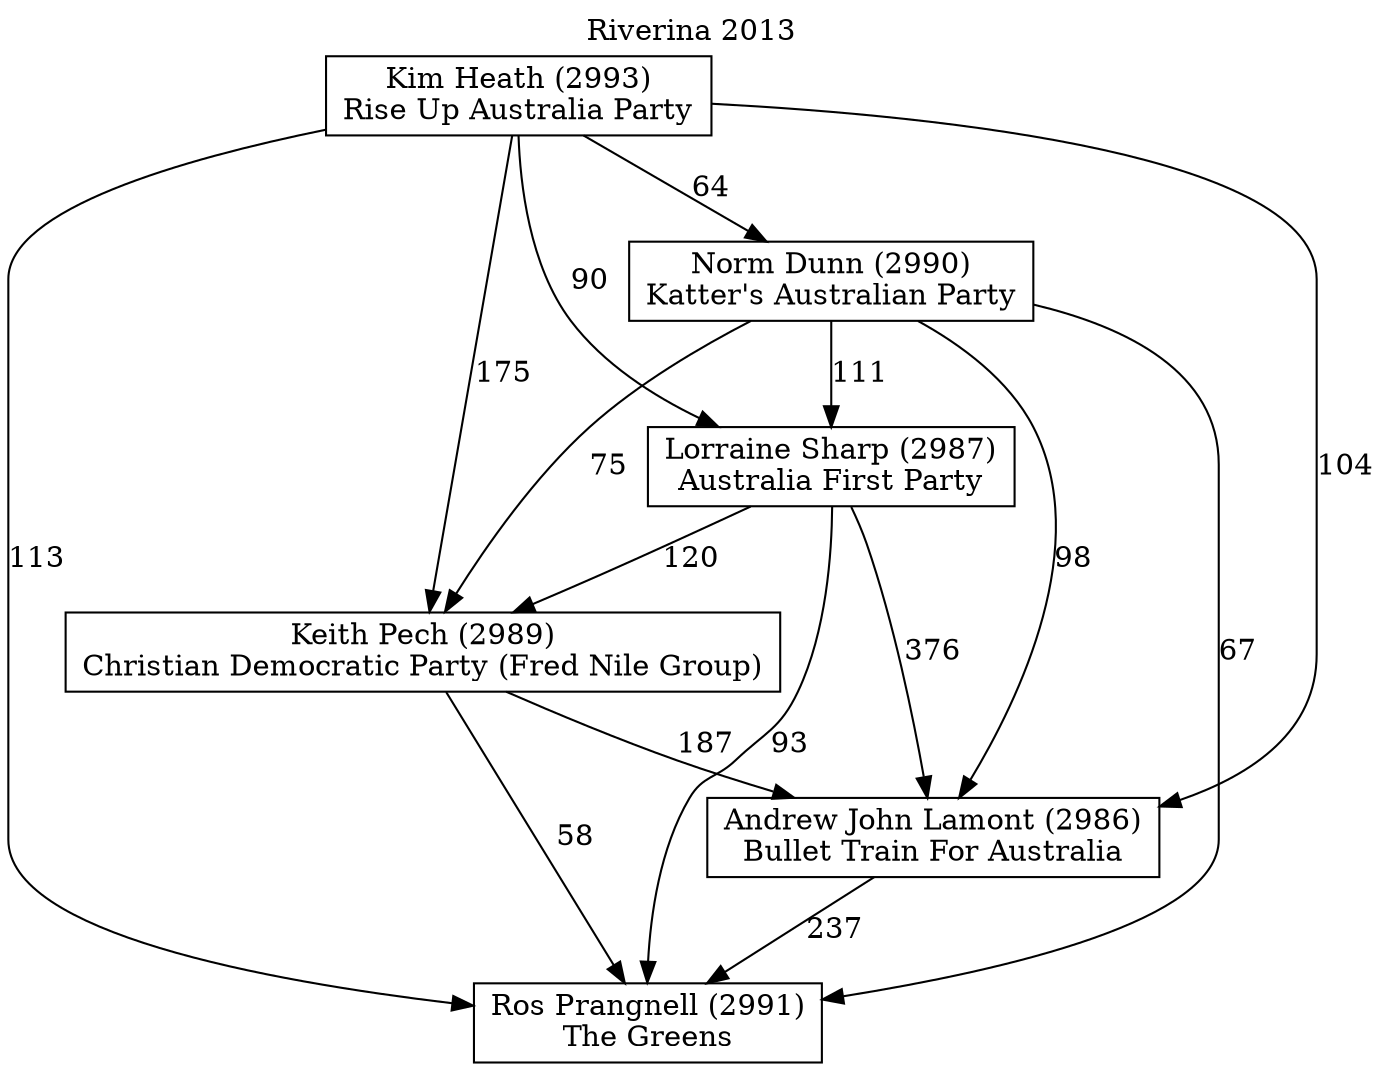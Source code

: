 // House preference flow
digraph "Ros Prangnell (2991)_Riverina_2013" {
	graph [label="Riverina 2013" labelloc=t mclimit=10]
	node [shape=box]
	"Ros Prangnell (2991)" [label="Ros Prangnell (2991)
The Greens"]
	"Andrew John Lamont (2986)" [label="Andrew John Lamont (2986)
Bullet Train For Australia"]
	"Keith Pech (2989)" [label="Keith Pech (2989)
Christian Democratic Party (Fred Nile Group)"]
	"Lorraine Sharp (2987)" [label="Lorraine Sharp (2987)
Australia First Party"]
	"Norm Dunn (2990)" [label="Norm Dunn (2990)
Katter's Australian Party"]
	"Kim Heath (2993)" [label="Kim Heath (2993)
Rise Up Australia Party"]
	"Ros Prangnell (2991)" [label="Ros Prangnell (2991)
The Greens"]
	"Keith Pech (2989)" [label="Keith Pech (2989)
Christian Democratic Party (Fred Nile Group)"]
	"Lorraine Sharp (2987)" [label="Lorraine Sharp (2987)
Australia First Party"]
	"Norm Dunn (2990)" [label="Norm Dunn (2990)
Katter's Australian Party"]
	"Kim Heath (2993)" [label="Kim Heath (2993)
Rise Up Australia Party"]
	"Ros Prangnell (2991)" [label="Ros Prangnell (2991)
The Greens"]
	"Lorraine Sharp (2987)" [label="Lorraine Sharp (2987)
Australia First Party"]
	"Norm Dunn (2990)" [label="Norm Dunn (2990)
Katter's Australian Party"]
	"Kim Heath (2993)" [label="Kim Heath (2993)
Rise Up Australia Party"]
	"Ros Prangnell (2991)" [label="Ros Prangnell (2991)
The Greens"]
	"Norm Dunn (2990)" [label="Norm Dunn (2990)
Katter's Australian Party"]
	"Kim Heath (2993)" [label="Kim Heath (2993)
Rise Up Australia Party"]
	"Ros Prangnell (2991)" [label="Ros Prangnell (2991)
The Greens"]
	"Kim Heath (2993)" [label="Kim Heath (2993)
Rise Up Australia Party"]
	"Kim Heath (2993)" [label="Kim Heath (2993)
Rise Up Australia Party"]
	"Norm Dunn (2990)" [label="Norm Dunn (2990)
Katter's Australian Party"]
	"Kim Heath (2993)" [label="Kim Heath (2993)
Rise Up Australia Party"]
	"Kim Heath (2993)" [label="Kim Heath (2993)
Rise Up Australia Party"]
	"Lorraine Sharp (2987)" [label="Lorraine Sharp (2987)
Australia First Party"]
	"Norm Dunn (2990)" [label="Norm Dunn (2990)
Katter's Australian Party"]
	"Kim Heath (2993)" [label="Kim Heath (2993)
Rise Up Australia Party"]
	"Lorraine Sharp (2987)" [label="Lorraine Sharp (2987)
Australia First Party"]
	"Kim Heath (2993)" [label="Kim Heath (2993)
Rise Up Australia Party"]
	"Kim Heath (2993)" [label="Kim Heath (2993)
Rise Up Australia Party"]
	"Norm Dunn (2990)" [label="Norm Dunn (2990)
Katter's Australian Party"]
	"Kim Heath (2993)" [label="Kim Heath (2993)
Rise Up Australia Party"]
	"Kim Heath (2993)" [label="Kim Heath (2993)
Rise Up Australia Party"]
	"Keith Pech (2989)" [label="Keith Pech (2989)
Christian Democratic Party (Fred Nile Group)"]
	"Lorraine Sharp (2987)" [label="Lorraine Sharp (2987)
Australia First Party"]
	"Norm Dunn (2990)" [label="Norm Dunn (2990)
Katter's Australian Party"]
	"Kim Heath (2993)" [label="Kim Heath (2993)
Rise Up Australia Party"]
	"Keith Pech (2989)" [label="Keith Pech (2989)
Christian Democratic Party (Fred Nile Group)"]
	"Norm Dunn (2990)" [label="Norm Dunn (2990)
Katter's Australian Party"]
	"Kim Heath (2993)" [label="Kim Heath (2993)
Rise Up Australia Party"]
	"Keith Pech (2989)" [label="Keith Pech (2989)
Christian Democratic Party (Fred Nile Group)"]
	"Kim Heath (2993)" [label="Kim Heath (2993)
Rise Up Australia Party"]
	"Kim Heath (2993)" [label="Kim Heath (2993)
Rise Up Australia Party"]
	"Norm Dunn (2990)" [label="Norm Dunn (2990)
Katter's Australian Party"]
	"Kim Heath (2993)" [label="Kim Heath (2993)
Rise Up Australia Party"]
	"Kim Heath (2993)" [label="Kim Heath (2993)
Rise Up Australia Party"]
	"Lorraine Sharp (2987)" [label="Lorraine Sharp (2987)
Australia First Party"]
	"Norm Dunn (2990)" [label="Norm Dunn (2990)
Katter's Australian Party"]
	"Kim Heath (2993)" [label="Kim Heath (2993)
Rise Up Australia Party"]
	"Lorraine Sharp (2987)" [label="Lorraine Sharp (2987)
Australia First Party"]
	"Kim Heath (2993)" [label="Kim Heath (2993)
Rise Up Australia Party"]
	"Kim Heath (2993)" [label="Kim Heath (2993)
Rise Up Australia Party"]
	"Norm Dunn (2990)" [label="Norm Dunn (2990)
Katter's Australian Party"]
	"Kim Heath (2993)" [label="Kim Heath (2993)
Rise Up Australia Party"]
	"Kim Heath (2993)" [label="Kim Heath (2993)
Rise Up Australia Party"]
	"Andrew John Lamont (2986)" [label="Andrew John Lamont (2986)
Bullet Train For Australia"]
	"Keith Pech (2989)" [label="Keith Pech (2989)
Christian Democratic Party (Fred Nile Group)"]
	"Lorraine Sharp (2987)" [label="Lorraine Sharp (2987)
Australia First Party"]
	"Norm Dunn (2990)" [label="Norm Dunn (2990)
Katter's Australian Party"]
	"Kim Heath (2993)" [label="Kim Heath (2993)
Rise Up Australia Party"]
	"Andrew John Lamont (2986)" [label="Andrew John Lamont (2986)
Bullet Train For Australia"]
	"Lorraine Sharp (2987)" [label="Lorraine Sharp (2987)
Australia First Party"]
	"Norm Dunn (2990)" [label="Norm Dunn (2990)
Katter's Australian Party"]
	"Kim Heath (2993)" [label="Kim Heath (2993)
Rise Up Australia Party"]
	"Andrew John Lamont (2986)" [label="Andrew John Lamont (2986)
Bullet Train For Australia"]
	"Norm Dunn (2990)" [label="Norm Dunn (2990)
Katter's Australian Party"]
	"Kim Heath (2993)" [label="Kim Heath (2993)
Rise Up Australia Party"]
	"Andrew John Lamont (2986)" [label="Andrew John Lamont (2986)
Bullet Train For Australia"]
	"Kim Heath (2993)" [label="Kim Heath (2993)
Rise Up Australia Party"]
	"Kim Heath (2993)" [label="Kim Heath (2993)
Rise Up Australia Party"]
	"Norm Dunn (2990)" [label="Norm Dunn (2990)
Katter's Australian Party"]
	"Kim Heath (2993)" [label="Kim Heath (2993)
Rise Up Australia Party"]
	"Kim Heath (2993)" [label="Kim Heath (2993)
Rise Up Australia Party"]
	"Lorraine Sharp (2987)" [label="Lorraine Sharp (2987)
Australia First Party"]
	"Norm Dunn (2990)" [label="Norm Dunn (2990)
Katter's Australian Party"]
	"Kim Heath (2993)" [label="Kim Heath (2993)
Rise Up Australia Party"]
	"Lorraine Sharp (2987)" [label="Lorraine Sharp (2987)
Australia First Party"]
	"Kim Heath (2993)" [label="Kim Heath (2993)
Rise Up Australia Party"]
	"Kim Heath (2993)" [label="Kim Heath (2993)
Rise Up Australia Party"]
	"Norm Dunn (2990)" [label="Norm Dunn (2990)
Katter's Australian Party"]
	"Kim Heath (2993)" [label="Kim Heath (2993)
Rise Up Australia Party"]
	"Kim Heath (2993)" [label="Kim Heath (2993)
Rise Up Australia Party"]
	"Keith Pech (2989)" [label="Keith Pech (2989)
Christian Democratic Party (Fred Nile Group)"]
	"Lorraine Sharp (2987)" [label="Lorraine Sharp (2987)
Australia First Party"]
	"Norm Dunn (2990)" [label="Norm Dunn (2990)
Katter's Australian Party"]
	"Kim Heath (2993)" [label="Kim Heath (2993)
Rise Up Australia Party"]
	"Keith Pech (2989)" [label="Keith Pech (2989)
Christian Democratic Party (Fred Nile Group)"]
	"Norm Dunn (2990)" [label="Norm Dunn (2990)
Katter's Australian Party"]
	"Kim Heath (2993)" [label="Kim Heath (2993)
Rise Up Australia Party"]
	"Keith Pech (2989)" [label="Keith Pech (2989)
Christian Democratic Party (Fred Nile Group)"]
	"Kim Heath (2993)" [label="Kim Heath (2993)
Rise Up Australia Party"]
	"Kim Heath (2993)" [label="Kim Heath (2993)
Rise Up Australia Party"]
	"Norm Dunn (2990)" [label="Norm Dunn (2990)
Katter's Australian Party"]
	"Kim Heath (2993)" [label="Kim Heath (2993)
Rise Up Australia Party"]
	"Kim Heath (2993)" [label="Kim Heath (2993)
Rise Up Australia Party"]
	"Lorraine Sharp (2987)" [label="Lorraine Sharp (2987)
Australia First Party"]
	"Norm Dunn (2990)" [label="Norm Dunn (2990)
Katter's Australian Party"]
	"Kim Heath (2993)" [label="Kim Heath (2993)
Rise Up Australia Party"]
	"Lorraine Sharp (2987)" [label="Lorraine Sharp (2987)
Australia First Party"]
	"Kim Heath (2993)" [label="Kim Heath (2993)
Rise Up Australia Party"]
	"Kim Heath (2993)" [label="Kim Heath (2993)
Rise Up Australia Party"]
	"Norm Dunn (2990)" [label="Norm Dunn (2990)
Katter's Australian Party"]
	"Kim Heath (2993)" [label="Kim Heath (2993)
Rise Up Australia Party"]
	"Kim Heath (2993)" [label="Kim Heath (2993)
Rise Up Australia Party"]
	"Andrew John Lamont (2986)" -> "Ros Prangnell (2991)" [label=237]
	"Keith Pech (2989)" -> "Andrew John Lamont (2986)" [label=187]
	"Lorraine Sharp (2987)" -> "Keith Pech (2989)" [label=120]
	"Norm Dunn (2990)" -> "Lorraine Sharp (2987)" [label=111]
	"Kim Heath (2993)" -> "Norm Dunn (2990)" [label=64]
	"Keith Pech (2989)" -> "Ros Prangnell (2991)" [label=58]
	"Lorraine Sharp (2987)" -> "Ros Prangnell (2991)" [label=93]
	"Norm Dunn (2990)" -> "Ros Prangnell (2991)" [label=67]
	"Kim Heath (2993)" -> "Ros Prangnell (2991)" [label=113]
	"Kim Heath (2993)" -> "Lorraine Sharp (2987)" [label=90]
	"Norm Dunn (2990)" -> "Keith Pech (2989)" [label=75]
	"Kim Heath (2993)" -> "Keith Pech (2989)" [label=175]
	"Lorraine Sharp (2987)" -> "Andrew John Lamont (2986)" [label=376]
	"Norm Dunn (2990)" -> "Andrew John Lamont (2986)" [label=98]
	"Kim Heath (2993)" -> "Andrew John Lamont (2986)" [label=104]
}

